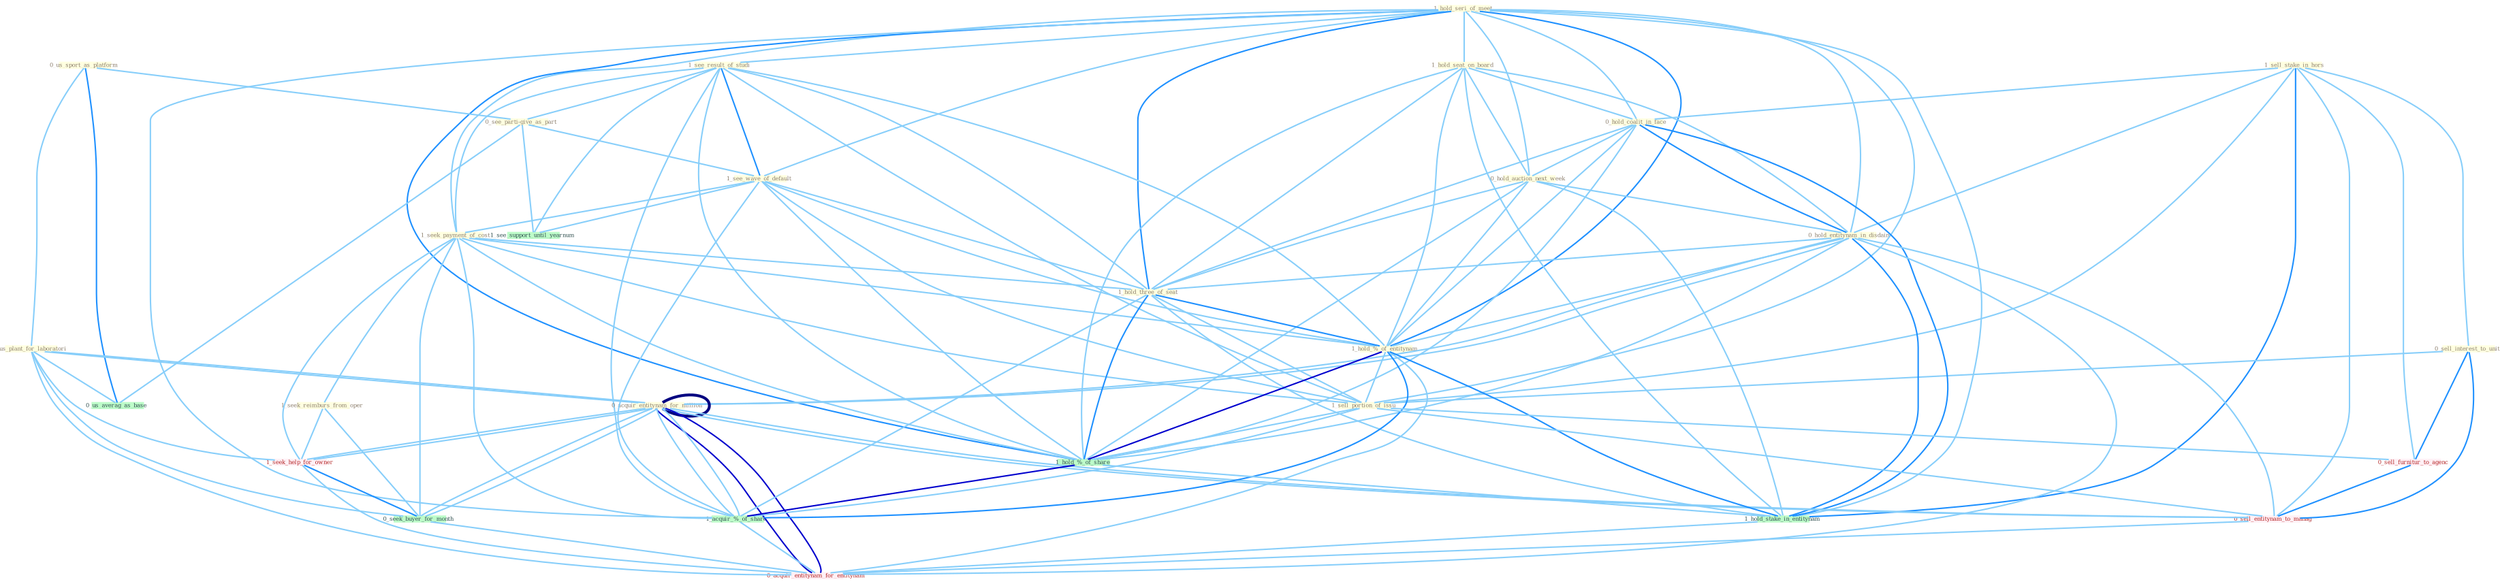 Graph G{ 
    node
    [shape=polygon,style=filled,width=.5,height=.06,color="#BDFCC9",fixedsize=true,fontsize=4,
    fontcolor="#2f4f4f"];
    {node
    [color="#ffffe0", fontcolor="#8b7d6b"] "1_hold_seri_of_meet " "1_hold_seat_on_board " "1_see_result_of_studi " "1_sell_stake_in_hors " "0_sell_interest_to_unit " "0_us_sport_as_platform " "0_hold_coalit_in_face " "0_hold_auction_next_week " "0_us_plant_for_laboratori " "0_see_parti-give_as_part " "0_hold_entitynam_in_disdain " "0_acquir_entitynam_for_million " "1_see_wave_of_default " "1_seek_payment_of_cost " "1_hold_three_of_seat " "1_hold_%_of_entitynam " "1_seek_reimburs_from_oper " "1_sell_portion_of_issu " "0_acquir_entitynam_for_million "}
{node [color="#fff0f5", fontcolor="#b22222"] "1_seek_help_for_owner " "0_sell_furnitur_to_agenc " "0_sell_entitynam_to_manag " "0_acquir_entitynam_for_entitynam "}
edge [color="#B0E2FF"];

	"1_hold_seri_of_meet " -- "1_hold_seat_on_board " [w="1", color="#87cefa" ];
	"1_hold_seri_of_meet " -- "1_see_result_of_studi " [w="1", color="#87cefa" ];
	"1_hold_seri_of_meet " -- "0_hold_coalit_in_face " [w="1", color="#87cefa" ];
	"1_hold_seri_of_meet " -- "0_hold_auction_next_week " [w="1", color="#87cefa" ];
	"1_hold_seri_of_meet " -- "0_hold_entitynam_in_disdain " [w="1", color="#87cefa" ];
	"1_hold_seri_of_meet " -- "1_see_wave_of_default " [w="1", color="#87cefa" ];
	"1_hold_seri_of_meet " -- "1_seek_payment_of_cost " [w="1", color="#87cefa" ];
	"1_hold_seri_of_meet " -- "1_hold_three_of_seat " [w="2", color="#1e90ff" , len=0.8];
	"1_hold_seri_of_meet " -- "1_hold_%_of_entitynam " [w="2", color="#1e90ff" , len=0.8];
	"1_hold_seri_of_meet " -- "1_sell_portion_of_issu " [w="1", color="#87cefa" ];
	"1_hold_seri_of_meet " -- "1_hold_%_of_share " [w="2", color="#1e90ff" , len=0.8];
	"1_hold_seri_of_meet " -- "1_hold_stake_in_entitynam " [w="1", color="#87cefa" ];
	"1_hold_seri_of_meet " -- "1_acquir_%_of_share " [w="1", color="#87cefa" ];
	"1_hold_seat_on_board " -- "0_hold_coalit_in_face " [w="1", color="#87cefa" ];
	"1_hold_seat_on_board " -- "0_hold_auction_next_week " [w="1", color="#87cefa" ];
	"1_hold_seat_on_board " -- "0_hold_entitynam_in_disdain " [w="1", color="#87cefa" ];
	"1_hold_seat_on_board " -- "1_hold_three_of_seat " [w="1", color="#87cefa" ];
	"1_hold_seat_on_board " -- "1_hold_%_of_entitynam " [w="1", color="#87cefa" ];
	"1_hold_seat_on_board " -- "1_hold_%_of_share " [w="1", color="#87cefa" ];
	"1_hold_seat_on_board " -- "1_hold_stake_in_entitynam " [w="1", color="#87cefa" ];
	"1_see_result_of_studi " -- "0_see_parti-give_as_part " [w="1", color="#87cefa" ];
	"1_see_result_of_studi " -- "1_see_wave_of_default " [w="2", color="#1e90ff" , len=0.8];
	"1_see_result_of_studi " -- "1_seek_payment_of_cost " [w="1", color="#87cefa" ];
	"1_see_result_of_studi " -- "1_hold_three_of_seat " [w="1", color="#87cefa" ];
	"1_see_result_of_studi " -- "1_hold_%_of_entitynam " [w="1", color="#87cefa" ];
	"1_see_result_of_studi " -- "1_sell_portion_of_issu " [w="1", color="#87cefa" ];
	"1_see_result_of_studi " -- "1_hold_%_of_share " [w="1", color="#87cefa" ];
	"1_see_result_of_studi " -- "1_acquir_%_of_share " [w="1", color="#87cefa" ];
	"1_see_result_of_studi " -- "1_see_support_until_yearnum " [w="1", color="#87cefa" ];
	"1_sell_stake_in_hors " -- "0_sell_interest_to_unit " [w="1", color="#87cefa" ];
	"1_sell_stake_in_hors " -- "0_hold_coalit_in_face " [w="1", color="#87cefa" ];
	"1_sell_stake_in_hors " -- "0_hold_entitynam_in_disdain " [w="1", color="#87cefa" ];
	"1_sell_stake_in_hors " -- "1_sell_portion_of_issu " [w="1", color="#87cefa" ];
	"1_sell_stake_in_hors " -- "1_hold_stake_in_entitynam " [w="2", color="#1e90ff" , len=0.8];
	"1_sell_stake_in_hors " -- "0_sell_furnitur_to_agenc " [w="1", color="#87cefa" ];
	"1_sell_stake_in_hors " -- "0_sell_entitynam_to_manag " [w="1", color="#87cefa" ];
	"0_sell_interest_to_unit " -- "1_sell_portion_of_issu " [w="1", color="#87cefa" ];
	"0_sell_interest_to_unit " -- "0_sell_furnitur_to_agenc " [w="2", color="#1e90ff" , len=0.8];
	"0_sell_interest_to_unit " -- "0_sell_entitynam_to_manag " [w="2", color="#1e90ff" , len=0.8];
	"0_us_sport_as_platform " -- "0_us_plant_for_laboratori " [w="1", color="#87cefa" ];
	"0_us_sport_as_platform " -- "0_see_parti-give_as_part " [w="1", color="#87cefa" ];
	"0_us_sport_as_platform " -- "0_us_averag_as_base " [w="2", color="#1e90ff" , len=0.8];
	"0_hold_coalit_in_face " -- "0_hold_auction_next_week " [w="1", color="#87cefa" ];
	"0_hold_coalit_in_face " -- "0_hold_entitynam_in_disdain " [w="2", color="#1e90ff" , len=0.8];
	"0_hold_coalit_in_face " -- "1_hold_three_of_seat " [w="1", color="#87cefa" ];
	"0_hold_coalit_in_face " -- "1_hold_%_of_entitynam " [w="1", color="#87cefa" ];
	"0_hold_coalit_in_face " -- "1_hold_%_of_share " [w="1", color="#87cefa" ];
	"0_hold_coalit_in_face " -- "1_hold_stake_in_entitynam " [w="2", color="#1e90ff" , len=0.8];
	"0_hold_auction_next_week " -- "0_hold_entitynam_in_disdain " [w="1", color="#87cefa" ];
	"0_hold_auction_next_week " -- "1_hold_three_of_seat " [w="1", color="#87cefa" ];
	"0_hold_auction_next_week " -- "1_hold_%_of_entitynam " [w="1", color="#87cefa" ];
	"0_hold_auction_next_week " -- "1_hold_%_of_share " [w="1", color="#87cefa" ];
	"0_hold_auction_next_week " -- "1_hold_stake_in_entitynam " [w="1", color="#87cefa" ];
	"0_us_plant_for_laboratori " -- "0_acquir_entitynam_for_million " [w="1", color="#87cefa" ];
	"0_us_plant_for_laboratori " -- "0_acquir_entitynam_for_million " [w="1", color="#87cefa" ];
	"0_us_plant_for_laboratori " -- "1_seek_help_for_owner " [w="1", color="#87cefa" ];
	"0_us_plant_for_laboratori " -- "0_seek_buyer_for_month " [w="1", color="#87cefa" ];
	"0_us_plant_for_laboratori " -- "0_us_averag_as_base " [w="1", color="#87cefa" ];
	"0_us_plant_for_laboratori " -- "0_acquir_entitynam_for_entitynam " [w="1", color="#87cefa" ];
	"0_see_parti-give_as_part " -- "1_see_wave_of_default " [w="1", color="#87cefa" ];
	"0_see_parti-give_as_part " -- "1_see_support_until_yearnum " [w="1", color="#87cefa" ];
	"0_see_parti-give_as_part " -- "0_us_averag_as_base " [w="1", color="#87cefa" ];
	"0_hold_entitynam_in_disdain " -- "0_acquir_entitynam_for_million " [w="1", color="#87cefa" ];
	"0_hold_entitynam_in_disdain " -- "1_hold_three_of_seat " [w="1", color="#87cefa" ];
	"0_hold_entitynam_in_disdain " -- "1_hold_%_of_entitynam " [w="1", color="#87cefa" ];
	"0_hold_entitynam_in_disdain " -- "0_acquir_entitynam_for_million " [w="1", color="#87cefa" ];
	"0_hold_entitynam_in_disdain " -- "1_hold_%_of_share " [w="1", color="#87cefa" ];
	"0_hold_entitynam_in_disdain " -- "1_hold_stake_in_entitynam " [w="2", color="#1e90ff" , len=0.8];
	"0_hold_entitynam_in_disdain " -- "0_sell_entitynam_to_manag " [w="1", color="#87cefa" ];
	"0_hold_entitynam_in_disdain " -- "0_acquir_entitynam_for_entitynam " [w="1", color="#87cefa" ];
	"0_acquir_entitynam_for_million " -- "0_acquir_entitynam_for_million " [w="4", style=bold, color="#000080", len=0.4];
	"0_acquir_entitynam_for_million " -- "1_seek_help_for_owner " [w="1", color="#87cefa" ];
	"0_acquir_entitynam_for_million " -- "0_seek_buyer_for_month " [w="1", color="#87cefa" ];
	"0_acquir_entitynam_for_million " -- "1_acquir_%_of_share " [w="1", color="#87cefa" ];
	"0_acquir_entitynam_for_million " -- "0_sell_entitynam_to_manag " [w="1", color="#87cefa" ];
	"0_acquir_entitynam_for_million " -- "0_acquir_entitynam_for_entitynam " [w="3", color="#0000cd" , len=0.6];
	"1_see_wave_of_default " -- "1_seek_payment_of_cost " [w="1", color="#87cefa" ];
	"1_see_wave_of_default " -- "1_hold_three_of_seat " [w="1", color="#87cefa" ];
	"1_see_wave_of_default " -- "1_hold_%_of_entitynam " [w="1", color="#87cefa" ];
	"1_see_wave_of_default " -- "1_sell_portion_of_issu " [w="1", color="#87cefa" ];
	"1_see_wave_of_default " -- "1_hold_%_of_share " [w="1", color="#87cefa" ];
	"1_see_wave_of_default " -- "1_acquir_%_of_share " [w="1", color="#87cefa" ];
	"1_see_wave_of_default " -- "1_see_support_until_yearnum " [w="1", color="#87cefa" ];
	"1_seek_payment_of_cost " -- "1_hold_three_of_seat " [w="1", color="#87cefa" ];
	"1_seek_payment_of_cost " -- "1_hold_%_of_entitynam " [w="1", color="#87cefa" ];
	"1_seek_payment_of_cost " -- "1_seek_reimburs_from_oper " [w="1", color="#87cefa" ];
	"1_seek_payment_of_cost " -- "1_sell_portion_of_issu " [w="1", color="#87cefa" ];
	"1_seek_payment_of_cost " -- "1_hold_%_of_share " [w="1", color="#87cefa" ];
	"1_seek_payment_of_cost " -- "1_seek_help_for_owner " [w="1", color="#87cefa" ];
	"1_seek_payment_of_cost " -- "0_seek_buyer_for_month " [w="1", color="#87cefa" ];
	"1_seek_payment_of_cost " -- "1_acquir_%_of_share " [w="1", color="#87cefa" ];
	"1_hold_three_of_seat " -- "1_hold_%_of_entitynam " [w="2", color="#1e90ff" , len=0.8];
	"1_hold_three_of_seat " -- "1_sell_portion_of_issu " [w="1", color="#87cefa" ];
	"1_hold_three_of_seat " -- "1_hold_%_of_share " [w="2", color="#1e90ff" , len=0.8];
	"1_hold_three_of_seat " -- "1_hold_stake_in_entitynam " [w="1", color="#87cefa" ];
	"1_hold_three_of_seat " -- "1_acquir_%_of_share " [w="1", color="#87cefa" ];
	"1_hold_%_of_entitynam " -- "1_sell_portion_of_issu " [w="1", color="#87cefa" ];
	"1_hold_%_of_entitynam " -- "1_hold_%_of_share " [w="3", color="#0000cd" , len=0.6];
	"1_hold_%_of_entitynam " -- "1_hold_stake_in_entitynam " [w="2", color="#1e90ff" , len=0.8];
	"1_hold_%_of_entitynam " -- "1_acquir_%_of_share " [w="2", color="#1e90ff" , len=0.8];
	"1_hold_%_of_entitynam " -- "0_acquir_entitynam_for_entitynam " [w="1", color="#87cefa" ];
	"1_seek_reimburs_from_oper " -- "1_seek_help_for_owner " [w="1", color="#87cefa" ];
	"1_seek_reimburs_from_oper " -- "0_seek_buyer_for_month " [w="1", color="#87cefa" ];
	"1_sell_portion_of_issu " -- "1_hold_%_of_share " [w="1", color="#87cefa" ];
	"1_sell_portion_of_issu " -- "1_acquir_%_of_share " [w="1", color="#87cefa" ];
	"1_sell_portion_of_issu " -- "0_sell_furnitur_to_agenc " [w="1", color="#87cefa" ];
	"1_sell_portion_of_issu " -- "0_sell_entitynam_to_manag " [w="1", color="#87cefa" ];
	"0_acquir_entitynam_for_million " -- "1_seek_help_for_owner " [w="1", color="#87cefa" ];
	"0_acquir_entitynam_for_million " -- "0_seek_buyer_for_month " [w="1", color="#87cefa" ];
	"0_acquir_entitynam_for_million " -- "1_acquir_%_of_share " [w="1", color="#87cefa" ];
	"0_acquir_entitynam_for_million " -- "0_sell_entitynam_to_manag " [w="1", color="#87cefa" ];
	"0_acquir_entitynam_for_million " -- "0_acquir_entitynam_for_entitynam " [w="3", color="#0000cd" , len=0.6];
	"1_hold_%_of_share " -- "1_hold_stake_in_entitynam " [w="1", color="#87cefa" ];
	"1_hold_%_of_share " -- "1_acquir_%_of_share " [w="3", color="#0000cd" , len=0.6];
	"1_hold_stake_in_entitynam " -- "0_acquir_entitynam_for_entitynam " [w="1", color="#87cefa" ];
	"1_seek_help_for_owner " -- "0_seek_buyer_for_month " [w="2", color="#1e90ff" , len=0.8];
	"1_seek_help_for_owner " -- "0_acquir_entitynam_for_entitynam " [w="1", color="#87cefa" ];
	"0_seek_buyer_for_month " -- "0_acquir_entitynam_for_entitynam " [w="1", color="#87cefa" ];
	"1_acquir_%_of_share " -- "0_acquir_entitynam_for_entitynam " [w="1", color="#87cefa" ];
	"0_sell_furnitur_to_agenc " -- "0_sell_entitynam_to_manag " [w="2", color="#1e90ff" , len=0.8];
	"0_sell_entitynam_to_manag " -- "0_acquir_entitynam_for_entitynam " [w="1", color="#87cefa" ];
}